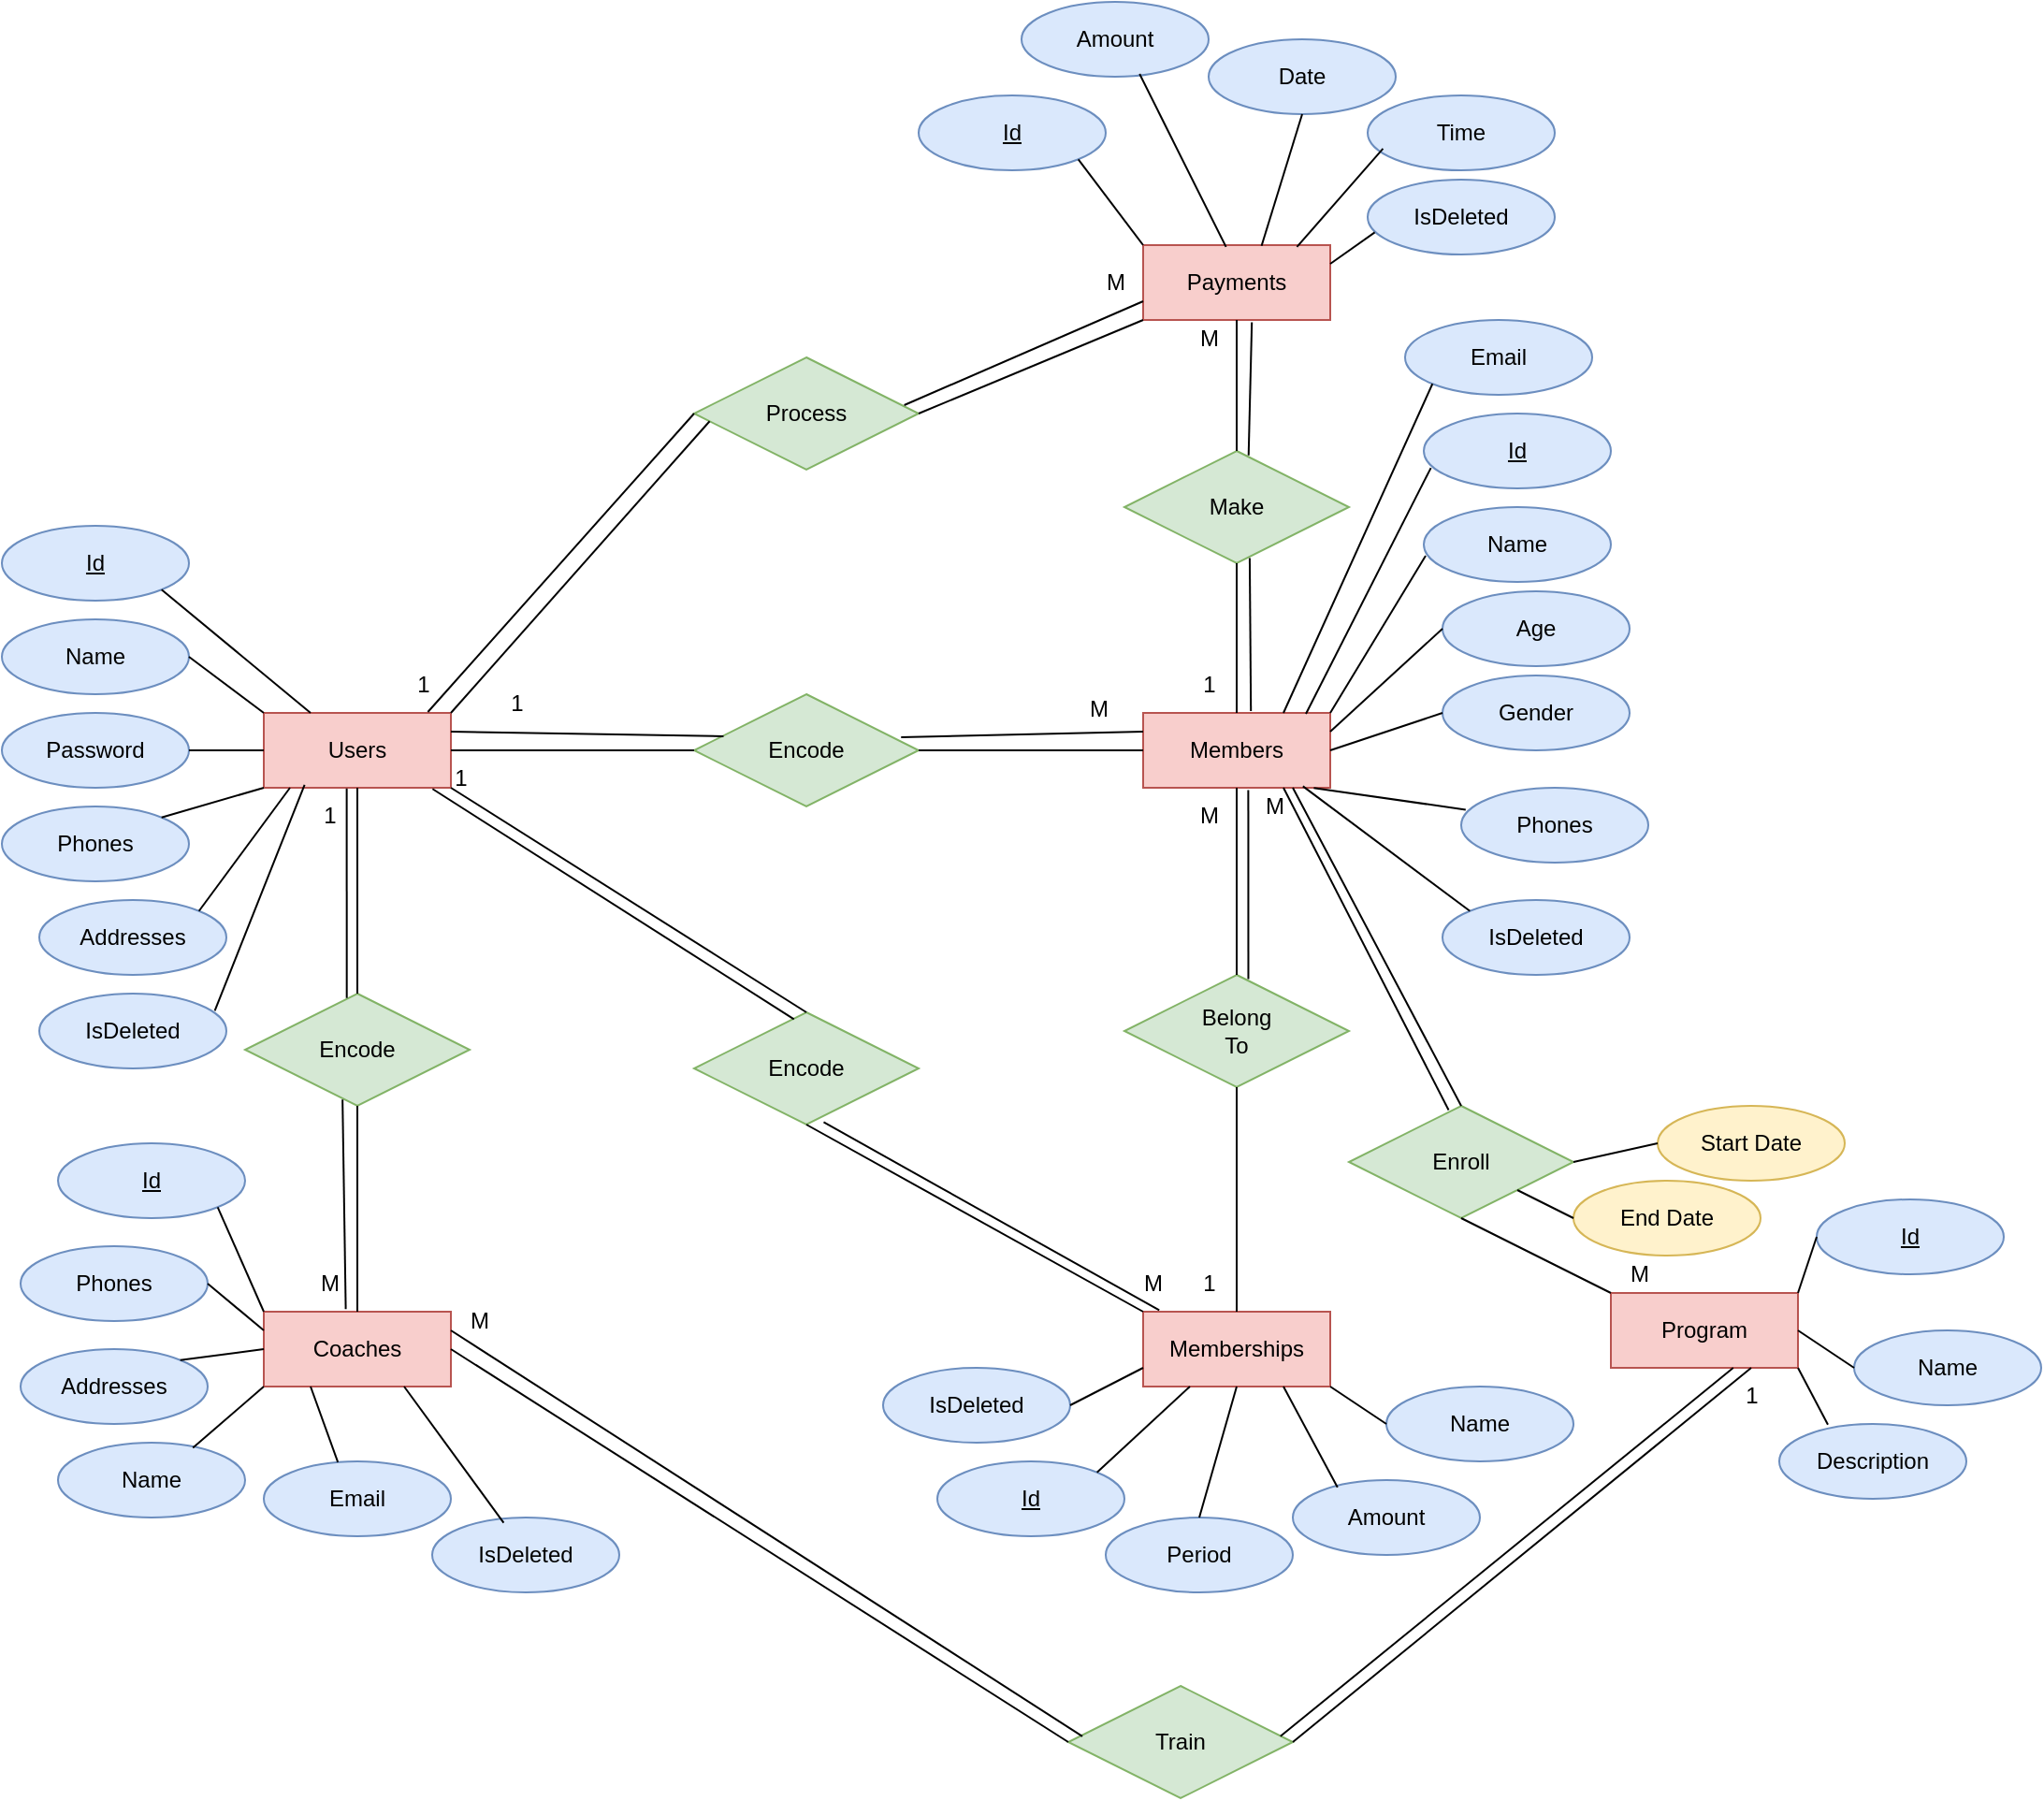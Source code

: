<mxfile version="22.1.16" type="device">
  <diagram name="Page-1" id="I428ZMt2U0EythVlZh_k">
    <mxGraphModel dx="2140" dy="1721" grid="1" gridSize="10" guides="1" tooltips="1" connect="1" arrows="1" fold="1" page="1" pageScale="1" pageWidth="850" pageHeight="1100" math="0" shadow="0">
      <root>
        <mxCell id="0" />
        <mxCell id="1" parent="0" />
        <mxCell id="ZoVuuaztXTIgdqJoZ6yN-1" value="Users" style="whiteSpace=wrap;html=1;align=center;fillColor=#f8cecc;strokeColor=#b85450;" parent="1" vertex="1">
          <mxGeometry x="120" y="160" width="100" height="40" as="geometry" />
        </mxCell>
        <mxCell id="ZoVuuaztXTIgdqJoZ6yN-2" value="Members" style="whiteSpace=wrap;html=1;align=center;fillColor=#f8cecc;strokeColor=#b85450;" parent="1" vertex="1">
          <mxGeometry x="590" y="160" width="100" height="40" as="geometry" />
        </mxCell>
        <mxCell id="ZoVuuaztXTIgdqJoZ6yN-3" value="Encode" style="shape=rhombus;perimeter=rhombusPerimeter;whiteSpace=wrap;html=1;align=center;fillColor=#d5e8d4;strokeColor=#82b366;" parent="1" vertex="1">
          <mxGeometry x="350" y="150" width="120" height="60" as="geometry" />
        </mxCell>
        <mxCell id="ZoVuuaztXTIgdqJoZ6yN-4" value="" style="endArrow=none;html=1;rounded=0;exitX=1;exitY=0.5;exitDx=0;exitDy=0;entryX=0;entryY=0.5;entryDx=0;entryDy=0;" parent="1" source="ZoVuuaztXTIgdqJoZ6yN-1" target="ZoVuuaztXTIgdqJoZ6yN-3" edge="1">
          <mxGeometry relative="1" as="geometry">
            <mxPoint x="300" y="300" as="sourcePoint" />
            <mxPoint x="460" y="300" as="targetPoint" />
          </mxGeometry>
        </mxCell>
        <mxCell id="ZoVuuaztXTIgdqJoZ6yN-5" value="" style="endArrow=none;html=1;rounded=0;exitX=1;exitY=0.5;exitDx=0;exitDy=0;" parent="1" source="ZoVuuaztXTIgdqJoZ6yN-3" target="ZoVuuaztXTIgdqJoZ6yN-2" edge="1">
          <mxGeometry relative="1" as="geometry">
            <mxPoint x="230" y="190" as="sourcePoint" />
            <mxPoint x="360" y="190" as="targetPoint" />
          </mxGeometry>
        </mxCell>
        <mxCell id="ZoVuuaztXTIgdqJoZ6yN-6" value="" style="endArrow=none;html=1;rounded=0;entryX=0.131;entryY=0.374;entryDx=0;entryDy=0;entryPerimeter=0;" parent="1" target="ZoVuuaztXTIgdqJoZ6yN-3" edge="1">
          <mxGeometry relative="1" as="geometry">
            <mxPoint x="220" y="170" as="sourcePoint" />
            <mxPoint x="360" y="170" as="targetPoint" />
          </mxGeometry>
        </mxCell>
        <mxCell id="ZoVuuaztXTIgdqJoZ6yN-7" value="" style="endArrow=none;html=1;rounded=0;exitX=0.922;exitY=0.383;exitDx=0;exitDy=0;exitPerimeter=0;entryX=0;entryY=0.25;entryDx=0;entryDy=0;" parent="1" source="ZoVuuaztXTIgdqJoZ6yN-3" target="ZoVuuaztXTIgdqJoZ6yN-2" edge="1">
          <mxGeometry relative="1" as="geometry">
            <mxPoint x="390" y="300" as="sourcePoint" />
            <mxPoint x="550" y="300" as="targetPoint" />
          </mxGeometry>
        </mxCell>
        <mxCell id="ZoVuuaztXTIgdqJoZ6yN-8" value="1" style="text;html=1;align=center;verticalAlign=middle;resizable=0;points=[];autosize=1;strokeColor=none;fillColor=none;" parent="1" vertex="1">
          <mxGeometry x="240" y="140" width="30" height="30" as="geometry" />
        </mxCell>
        <mxCell id="ZoVuuaztXTIgdqJoZ6yN-10" value="M" style="text;html=1;align=center;verticalAlign=middle;resizable=0;points=[];autosize=1;strokeColor=none;fillColor=none;" parent="1" vertex="1">
          <mxGeometry x="551" y="143" width="30" height="30" as="geometry" />
        </mxCell>
        <mxCell id="ZoVuuaztXTIgdqJoZ6yN-11" value="Coaches" style="whiteSpace=wrap;html=1;align=center;fillColor=#f8cecc;strokeColor=#b85450;" parent="1" vertex="1">
          <mxGeometry x="120" y="480" width="100" height="40" as="geometry" />
        </mxCell>
        <mxCell id="ZoVuuaztXTIgdqJoZ6yN-12" value="Encode" style="shape=rhombus;perimeter=rhombusPerimeter;whiteSpace=wrap;html=1;align=center;fillColor=#d5e8d4;strokeColor=#82b366;" parent="1" vertex="1">
          <mxGeometry x="110" y="310" width="120" height="60" as="geometry" />
        </mxCell>
        <mxCell id="ZoVuuaztXTIgdqJoZ6yN-13" value="" style="endArrow=none;html=1;rounded=0;exitX=0.5;exitY=1;exitDx=0;exitDy=0;entryX=0.5;entryY=0;entryDx=0;entryDy=0;" parent="1" source="ZoVuuaztXTIgdqJoZ6yN-1" target="ZoVuuaztXTIgdqJoZ6yN-12" edge="1">
          <mxGeometry relative="1" as="geometry">
            <mxPoint x="230" y="190" as="sourcePoint" />
            <mxPoint x="360" y="190" as="targetPoint" />
          </mxGeometry>
        </mxCell>
        <mxCell id="ZoVuuaztXTIgdqJoZ6yN-14" value="" style="endArrow=none;html=1;rounded=0;exitX=0.5;exitY=1;exitDx=0;exitDy=0;entryX=0.5;entryY=0;entryDx=0;entryDy=0;" parent="1" source="ZoVuuaztXTIgdqJoZ6yN-12" target="ZoVuuaztXTIgdqJoZ6yN-11" edge="1">
          <mxGeometry relative="1" as="geometry">
            <mxPoint x="230" y="190" as="sourcePoint" />
            <mxPoint x="360" y="190" as="targetPoint" />
          </mxGeometry>
        </mxCell>
        <mxCell id="ZoVuuaztXTIgdqJoZ6yN-15" value="" style="endArrow=none;html=1;rounded=0;exitX=0.443;exitY=1.083;exitDx=0;exitDy=0;entryX=0.453;entryY=0.089;entryDx=0;entryDy=0;exitPerimeter=0;entryPerimeter=0;" parent="1" edge="1">
          <mxGeometry relative="1" as="geometry">
            <mxPoint x="164.3" y="200.32" as="sourcePoint" />
            <mxPoint x="164.36" y="312.34" as="targetPoint" />
          </mxGeometry>
        </mxCell>
        <mxCell id="ZoVuuaztXTIgdqJoZ6yN-16" value="" style="endArrow=none;html=1;rounded=0;exitX=0.434;exitY=0.944;exitDx=0;exitDy=0;entryX=0.438;entryY=-0.034;entryDx=0;entryDy=0;exitPerimeter=0;entryPerimeter=0;" parent="1" source="ZoVuuaztXTIgdqJoZ6yN-12" target="ZoVuuaztXTIgdqJoZ6yN-11" edge="1">
          <mxGeometry relative="1" as="geometry">
            <mxPoint x="174.3" y="210.32" as="sourcePoint" />
            <mxPoint x="174.36" y="322.34" as="targetPoint" />
          </mxGeometry>
        </mxCell>
        <mxCell id="ZoVuuaztXTIgdqJoZ6yN-17" value="1" style="text;html=1;align=center;verticalAlign=middle;resizable=0;points=[];autosize=1;strokeColor=none;fillColor=none;" parent="1" vertex="1">
          <mxGeometry x="140" y="200" width="30" height="30" as="geometry" />
        </mxCell>
        <mxCell id="ZoVuuaztXTIgdqJoZ6yN-18" value="M" style="text;html=1;align=center;verticalAlign=middle;resizable=0;points=[];autosize=1;strokeColor=none;fillColor=none;" parent="1" vertex="1">
          <mxGeometry x="140" y="450" width="30" height="30" as="geometry" />
        </mxCell>
        <mxCell id="ZoVuuaztXTIgdqJoZ6yN-19" value="Memberships" style="whiteSpace=wrap;html=1;align=center;fillColor=#f8cecc;strokeColor=#b85450;" parent="1" vertex="1">
          <mxGeometry x="590" y="480" width="100" height="40" as="geometry" />
        </mxCell>
        <mxCell id="ZoVuuaztXTIgdqJoZ6yN-20" value="Encode" style="shape=rhombus;perimeter=rhombusPerimeter;whiteSpace=wrap;html=1;align=center;fillColor=#d5e8d4;strokeColor=#82b366;" parent="1" vertex="1">
          <mxGeometry x="350" y="320" width="120" height="60" as="geometry" />
        </mxCell>
        <mxCell id="ZoVuuaztXTIgdqJoZ6yN-21" value="" style="endArrow=none;html=1;rounded=0;exitX=1;exitY=1;exitDx=0;exitDy=0;entryX=0.5;entryY=0;entryDx=0;entryDy=0;" parent="1" source="ZoVuuaztXTIgdqJoZ6yN-1" target="ZoVuuaztXTIgdqJoZ6yN-20" edge="1">
          <mxGeometry relative="1" as="geometry">
            <mxPoint x="180" y="210" as="sourcePoint" />
            <mxPoint x="180" y="320" as="targetPoint" />
          </mxGeometry>
        </mxCell>
        <mxCell id="ZoVuuaztXTIgdqJoZ6yN-22" value="" style="endArrow=none;html=1;rounded=0;exitX=0;exitY=0;exitDx=0;exitDy=0;entryX=0.5;entryY=1;entryDx=0;entryDy=0;" parent="1" source="ZoVuuaztXTIgdqJoZ6yN-19" target="ZoVuuaztXTIgdqJoZ6yN-20" edge="1">
          <mxGeometry relative="1" as="geometry">
            <mxPoint x="230" y="210" as="sourcePoint" />
            <mxPoint x="420" y="330" as="targetPoint" />
          </mxGeometry>
        </mxCell>
        <mxCell id="ZoVuuaztXTIgdqJoZ6yN-23" value="" style="endArrow=none;html=1;rounded=0;exitX=0.912;exitY=1.041;exitDx=0;exitDy=0;entryX=0.453;entryY=0.078;entryDx=0;entryDy=0;exitPerimeter=0;entryPerimeter=0;" parent="1" edge="1">
          <mxGeometry relative="1" as="geometry">
            <mxPoint x="210.2" y="200.64" as="sourcePoint" />
            <mxPoint x="403.36" y="323.68" as="targetPoint" />
          </mxGeometry>
        </mxCell>
        <mxCell id="ZoVuuaztXTIgdqJoZ6yN-24" value="" style="endArrow=none;html=1;rounded=0;exitX=0.577;exitY=0.979;exitDx=0;exitDy=0;entryX=0.086;entryY=-0.021;entryDx=0;entryDy=0;exitPerimeter=0;entryPerimeter=0;" parent="1" source="ZoVuuaztXTIgdqJoZ6yN-20" target="ZoVuuaztXTIgdqJoZ6yN-19" edge="1">
          <mxGeometry relative="1" as="geometry">
            <mxPoint x="220.2" y="210.64" as="sourcePoint" />
            <mxPoint x="413.36" y="333.68" as="targetPoint" />
          </mxGeometry>
        </mxCell>
        <mxCell id="ZoVuuaztXTIgdqJoZ6yN-25" value="1" style="text;html=1;align=center;verticalAlign=middle;resizable=0;points=[];autosize=1;strokeColor=none;fillColor=none;" parent="1" vertex="1">
          <mxGeometry x="210" y="180" width="30" height="30" as="geometry" />
        </mxCell>
        <mxCell id="ZoVuuaztXTIgdqJoZ6yN-26" value="M" style="text;html=1;align=center;verticalAlign=middle;resizable=0;points=[];autosize=1;strokeColor=none;fillColor=none;" parent="1" vertex="1">
          <mxGeometry x="580" y="450" width="30" height="30" as="geometry" />
        </mxCell>
        <mxCell id="ZoVuuaztXTIgdqJoZ6yN-27" value="Payments" style="whiteSpace=wrap;html=1;align=center;fillColor=#f8cecc;strokeColor=#b85450;" parent="1" vertex="1">
          <mxGeometry x="590" y="-90" width="100" height="40" as="geometry" />
        </mxCell>
        <mxCell id="ZoVuuaztXTIgdqJoZ6yN-28" value="Process" style="shape=rhombus;perimeter=rhombusPerimeter;whiteSpace=wrap;html=1;align=center;fillColor=#d5e8d4;strokeColor=#82b366;" parent="1" vertex="1">
          <mxGeometry x="350" y="-30" width="120" height="60" as="geometry" />
        </mxCell>
        <mxCell id="ZoVuuaztXTIgdqJoZ6yN-29" value="" style="endArrow=none;html=1;rounded=0;exitX=0.069;exitY=0.569;exitDx=0;exitDy=0;entryX=1;entryY=0;entryDx=0;entryDy=0;exitPerimeter=0;" parent="1" source="ZoVuuaztXTIgdqJoZ6yN-28" target="ZoVuuaztXTIgdqJoZ6yN-1" edge="1">
          <mxGeometry relative="1" as="geometry">
            <mxPoint x="-90" y="230" as="sourcePoint" />
            <mxPoint x="70" y="230" as="targetPoint" />
          </mxGeometry>
        </mxCell>
        <mxCell id="ZoVuuaztXTIgdqJoZ6yN-30" value="" style="endArrow=none;html=1;rounded=0;exitX=0;exitY=1;exitDx=0;exitDy=0;entryX=1;entryY=0.5;entryDx=0;entryDy=0;" parent="1" source="ZoVuuaztXTIgdqJoZ6yN-27" target="ZoVuuaztXTIgdqJoZ6yN-28" edge="1">
          <mxGeometry relative="1" as="geometry">
            <mxPoint x="-30" y="190" as="sourcePoint" />
            <mxPoint x="130" y="190" as="targetPoint" />
          </mxGeometry>
        </mxCell>
        <mxCell id="ZoVuuaztXTIgdqJoZ6yN-31" value="" style="endArrow=none;html=1;rounded=0;entryX=0.936;entryY=0.425;entryDx=0;entryDy=0;entryPerimeter=0;" parent="1" target="ZoVuuaztXTIgdqJoZ6yN-28" edge="1">
          <mxGeometry relative="1" as="geometry">
            <mxPoint x="590" y="-60" as="sourcePoint" />
            <mxPoint x="-148.76" y="174.06" as="targetPoint" />
          </mxGeometry>
        </mxCell>
        <mxCell id="ZoVuuaztXTIgdqJoZ6yN-32" value="" style="endArrow=none;html=1;rounded=0;exitX=0;exitY=0.5;exitDx=0;exitDy=0;entryX=0.877;entryY=-0.013;entryDx=0;entryDy=0;entryPerimeter=0;" parent="1" source="ZoVuuaztXTIgdqJoZ6yN-28" target="ZoVuuaztXTIgdqJoZ6yN-1" edge="1">
          <mxGeometry relative="1" as="geometry">
            <mxPoint x="-290" y="180" as="sourcePoint" />
            <mxPoint x="-138.76" y="184.06" as="targetPoint" />
          </mxGeometry>
        </mxCell>
        <mxCell id="ZoVuuaztXTIgdqJoZ6yN-33" value="1" style="text;html=1;align=center;verticalAlign=middle;resizable=0;points=[];autosize=1;strokeColor=none;fillColor=none;" parent="1" vertex="1">
          <mxGeometry x="190" y="130" width="30" height="30" as="geometry" />
        </mxCell>
        <mxCell id="ZoVuuaztXTIgdqJoZ6yN-34" value="M" style="text;html=1;align=center;verticalAlign=middle;resizable=0;points=[];autosize=1;strokeColor=none;fillColor=none;" parent="1" vertex="1">
          <mxGeometry x="560" y="-85" width="30" height="30" as="geometry" />
        </mxCell>
        <mxCell id="ZoVuuaztXTIgdqJoZ6yN-43" value="Belong&lt;br&gt;To" style="shape=rhombus;perimeter=rhombusPerimeter;whiteSpace=wrap;html=1;align=center;fillColor=#d5e8d4;strokeColor=#82b366;" parent="1" vertex="1">
          <mxGeometry x="580" y="300" width="120" height="60" as="geometry" />
        </mxCell>
        <mxCell id="ZoVuuaztXTIgdqJoZ6yN-44" value="" style="endArrow=none;html=1;rounded=0;entryX=0.5;entryY=1;entryDx=0;entryDy=0;exitX=0.5;exitY=0;exitDx=0;exitDy=0;" parent="1" source="ZoVuuaztXTIgdqJoZ6yN-43" target="ZoVuuaztXTIgdqJoZ6yN-2" edge="1">
          <mxGeometry relative="1" as="geometry">
            <mxPoint x="450" y="300" as="sourcePoint" />
            <mxPoint x="610" y="300" as="targetPoint" />
          </mxGeometry>
        </mxCell>
        <mxCell id="ZoVuuaztXTIgdqJoZ6yN-45" value="" style="endArrow=none;html=1;rounded=0;entryX=0.5;entryY=1;entryDx=0;entryDy=0;exitX=0.5;exitY=0;exitDx=0;exitDy=0;" parent="1" source="ZoVuuaztXTIgdqJoZ6yN-19" target="ZoVuuaztXTIgdqJoZ6yN-43" edge="1">
          <mxGeometry relative="1" as="geometry">
            <mxPoint x="650" y="310" as="sourcePoint" />
            <mxPoint x="650" y="210" as="targetPoint" />
          </mxGeometry>
        </mxCell>
        <mxCell id="ZoVuuaztXTIgdqJoZ6yN-46" value="" style="endArrow=none;html=1;rounded=0;entryX=0.562;entryY=1.031;entryDx=0;entryDy=0;exitX=0.552;exitY=0.037;exitDx=0;exitDy=0;entryPerimeter=0;exitPerimeter=0;" parent="1" source="ZoVuuaztXTIgdqJoZ6yN-43" target="ZoVuuaztXTIgdqJoZ6yN-2" edge="1">
          <mxGeometry relative="1" as="geometry">
            <mxPoint x="650" y="310" as="sourcePoint" />
            <mxPoint x="650" y="210" as="targetPoint" />
          </mxGeometry>
        </mxCell>
        <mxCell id="ZoVuuaztXTIgdqJoZ6yN-47" value="M" style="text;html=1;align=center;verticalAlign=middle;resizable=0;points=[];autosize=1;strokeColor=none;fillColor=none;" parent="1" vertex="1">
          <mxGeometry x="610" y="200" width="30" height="30" as="geometry" />
        </mxCell>
        <mxCell id="ZoVuuaztXTIgdqJoZ6yN-48" value="1" style="text;html=1;align=center;verticalAlign=middle;resizable=0;points=[];autosize=1;strokeColor=none;fillColor=none;" parent="1" vertex="1">
          <mxGeometry x="610" y="450" width="30" height="30" as="geometry" />
        </mxCell>
        <mxCell id="ZoVuuaztXTIgdqJoZ6yN-49" value="Make" style="shape=rhombus;perimeter=rhombusPerimeter;whiteSpace=wrap;html=1;align=center;fillColor=#d5e8d4;strokeColor=#82b366;" parent="1" vertex="1">
          <mxGeometry x="580" y="20" width="120" height="60" as="geometry" />
        </mxCell>
        <mxCell id="ZoVuuaztXTIgdqJoZ6yN-50" value="" style="endArrow=none;html=1;rounded=0;entryX=0.5;entryY=1;entryDx=0;entryDy=0;exitX=0.5;exitY=0;exitDx=0;exitDy=0;" parent="1" source="ZoVuuaztXTIgdqJoZ6yN-49" target="ZoVuuaztXTIgdqJoZ6yN-27" edge="1">
          <mxGeometry relative="1" as="geometry">
            <mxPoint x="500" y="80" as="sourcePoint" />
            <mxPoint x="660" y="80" as="targetPoint" />
          </mxGeometry>
        </mxCell>
        <mxCell id="ZoVuuaztXTIgdqJoZ6yN-51" value="" style="endArrow=none;html=1;rounded=0;entryX=0.5;entryY=1;entryDx=0;entryDy=0;exitX=0.5;exitY=0;exitDx=0;exitDy=0;" parent="1" source="ZoVuuaztXTIgdqJoZ6yN-2" target="ZoVuuaztXTIgdqJoZ6yN-49" edge="1">
          <mxGeometry relative="1" as="geometry">
            <mxPoint x="650" y="30" as="sourcePoint" />
            <mxPoint x="650" y="-40" as="targetPoint" />
          </mxGeometry>
        </mxCell>
        <mxCell id="ZoVuuaztXTIgdqJoZ6yN-52" value="" style="endArrow=none;html=1;rounded=0;entryX=0.581;entryY=1.031;entryDx=0;entryDy=0;entryPerimeter=0;exitX=0.553;exitY=0.04;exitDx=0;exitDy=0;exitPerimeter=0;" parent="1" source="ZoVuuaztXTIgdqJoZ6yN-49" target="ZoVuuaztXTIgdqJoZ6yN-27" edge="1">
          <mxGeometry relative="1" as="geometry">
            <mxPoint x="648" y="20" as="sourcePoint" />
            <mxPoint x="650" y="-40" as="targetPoint" />
          </mxGeometry>
        </mxCell>
        <mxCell id="ZoVuuaztXTIgdqJoZ6yN-53" value="" style="endArrow=none;html=1;rounded=0;entryX=0.558;entryY=0.988;entryDx=0;entryDy=0;entryPerimeter=0;exitX=0.576;exitY=0.026;exitDx=0;exitDy=0;exitPerimeter=0;" parent="1" edge="1">
          <mxGeometry relative="1" as="geometry">
            <mxPoint x="647.6" y="159.04" as="sourcePoint" />
            <mxPoint x="646.96" y="77.28" as="targetPoint" />
          </mxGeometry>
        </mxCell>
        <mxCell id="ZoVuuaztXTIgdqJoZ6yN-54" value="M" style="text;html=1;align=center;verticalAlign=middle;resizable=0;points=[];autosize=1;strokeColor=none;fillColor=none;" parent="1" vertex="1">
          <mxGeometry x="610" y="-55" width="30" height="30" as="geometry" />
        </mxCell>
        <mxCell id="ZoVuuaztXTIgdqJoZ6yN-55" value="1" style="text;html=1;align=center;verticalAlign=middle;resizable=0;points=[];autosize=1;strokeColor=none;fillColor=none;" parent="1" vertex="1">
          <mxGeometry x="610" y="130" width="30" height="30" as="geometry" />
        </mxCell>
        <mxCell id="ZoVuuaztXTIgdqJoZ6yN-56" value="Enroll" style="shape=rhombus;perimeter=rhombusPerimeter;whiteSpace=wrap;html=1;align=center;fillColor=#d5e8d4;strokeColor=#82b366;" parent="1" vertex="1">
          <mxGeometry x="700" y="370" width="120" height="60" as="geometry" />
        </mxCell>
        <mxCell id="ZoVuuaztXTIgdqJoZ6yN-57" value="Program" style="whiteSpace=wrap;html=1;align=center;fillColor=#f8cecc;strokeColor=#b85450;" parent="1" vertex="1">
          <mxGeometry x="840" y="470" width="100" height="40" as="geometry" />
        </mxCell>
        <mxCell id="ZoVuuaztXTIgdqJoZ6yN-58" value="" style="endArrow=none;html=1;rounded=0;exitX=0.8;exitY=1;exitDx=0;exitDy=0;entryX=0.5;entryY=0;entryDx=0;entryDy=0;exitPerimeter=0;" parent="1" source="ZoVuuaztXTIgdqJoZ6yN-2" target="ZoVuuaztXTIgdqJoZ6yN-56" edge="1">
          <mxGeometry relative="1" as="geometry">
            <mxPoint x="480" y="190" as="sourcePoint" />
            <mxPoint x="770" y="290" as="targetPoint" />
          </mxGeometry>
        </mxCell>
        <mxCell id="ZoVuuaztXTIgdqJoZ6yN-59" value="" style="endArrow=none;html=1;rounded=0;exitX=0.5;exitY=1;exitDx=0;exitDy=0;entryX=0;entryY=0;entryDx=0;entryDy=0;" parent="1" source="ZoVuuaztXTIgdqJoZ6yN-56" target="ZoVuuaztXTIgdqJoZ6yN-57" edge="1">
          <mxGeometry relative="1" as="geometry">
            <mxPoint x="700" y="190" as="sourcePoint" />
            <mxPoint x="850" y="190" as="targetPoint" />
          </mxGeometry>
        </mxCell>
        <mxCell id="ZoVuuaztXTIgdqJoZ6yN-60" value="" style="endArrow=none;html=1;rounded=0;exitX=0.75;exitY=1;exitDx=0;exitDy=0;entryX=0.444;entryY=0.038;entryDx=0;entryDy=0;entryPerimeter=0;" parent="1" source="ZoVuuaztXTIgdqJoZ6yN-2" target="ZoVuuaztXTIgdqJoZ6yN-56" edge="1">
          <mxGeometry relative="1" as="geometry">
            <mxPoint x="700" y="190" as="sourcePoint" />
            <mxPoint x="850" y="190" as="targetPoint" />
          </mxGeometry>
        </mxCell>
        <mxCell id="ZoVuuaztXTIgdqJoZ6yN-61" value="M" style="text;html=1;align=center;verticalAlign=middle;resizable=0;points=[];autosize=1;strokeColor=none;fillColor=none;" parent="1" vertex="1">
          <mxGeometry x="840" y="445" width="30" height="30" as="geometry" />
        </mxCell>
        <mxCell id="ZoVuuaztXTIgdqJoZ6yN-62" value="M" style="text;html=1;align=center;verticalAlign=middle;resizable=0;points=[];autosize=1;strokeColor=none;fillColor=none;" parent="1" vertex="1">
          <mxGeometry x="645" y="195" width="30" height="30" as="geometry" />
        </mxCell>
        <mxCell id="ZoVuuaztXTIgdqJoZ6yN-64" value="Id" style="ellipse;whiteSpace=wrap;html=1;align=center;fontStyle=4;fillColor=#dae8fc;strokeColor=#6c8ebf;" parent="1" vertex="1">
          <mxGeometry x="-20" y="60" width="100" height="40" as="geometry" />
        </mxCell>
        <mxCell id="ZoVuuaztXTIgdqJoZ6yN-66" value="Name" style="ellipse;whiteSpace=wrap;html=1;align=center;fillColor=#dae8fc;strokeColor=#6c8ebf;" parent="1" vertex="1">
          <mxGeometry x="-20" y="110" width="100" height="40" as="geometry" />
        </mxCell>
        <mxCell id="ZoVuuaztXTIgdqJoZ6yN-67" value="Password" style="ellipse;whiteSpace=wrap;html=1;align=center;fillColor=#dae8fc;strokeColor=#6c8ebf;" parent="1" vertex="1">
          <mxGeometry x="-20" y="160" width="100" height="40" as="geometry" />
        </mxCell>
        <mxCell id="ZoVuuaztXTIgdqJoZ6yN-68" value="Phones" style="ellipse;whiteSpace=wrap;html=1;align=center;fillColor=#dae8fc;strokeColor=#6c8ebf;" parent="1" vertex="1">
          <mxGeometry x="-20" y="210" width="100" height="40" as="geometry" />
        </mxCell>
        <mxCell id="ZoVuuaztXTIgdqJoZ6yN-69" value="" style="endArrow=none;html=1;rounded=0;exitX=1;exitY=1;exitDx=0;exitDy=0;entryX=0.25;entryY=0;entryDx=0;entryDy=0;" parent="1" source="ZoVuuaztXTIgdqJoZ6yN-64" target="ZoVuuaztXTIgdqJoZ6yN-1" edge="1">
          <mxGeometry relative="1" as="geometry">
            <mxPoint x="230" y="230" as="sourcePoint" />
            <mxPoint x="390" y="230" as="targetPoint" />
          </mxGeometry>
        </mxCell>
        <mxCell id="ZoVuuaztXTIgdqJoZ6yN-70" value="" style="endArrow=none;html=1;rounded=0;exitX=1;exitY=0.5;exitDx=0;exitDy=0;entryX=0;entryY=0;entryDx=0;entryDy=0;" parent="1" source="ZoVuuaztXTIgdqJoZ6yN-66" target="ZoVuuaztXTIgdqJoZ6yN-1" edge="1">
          <mxGeometry relative="1" as="geometry">
            <mxPoint x="131" y="104" as="sourcePoint" />
            <mxPoint x="155" y="170" as="targetPoint" />
          </mxGeometry>
        </mxCell>
        <mxCell id="ZoVuuaztXTIgdqJoZ6yN-71" value="" style="endArrow=none;html=1;rounded=0;exitX=1;exitY=0.5;exitDx=0;exitDy=0;entryX=0;entryY=0.5;entryDx=0;entryDy=0;" parent="1" source="ZoVuuaztXTIgdqJoZ6yN-67" target="ZoVuuaztXTIgdqJoZ6yN-1" edge="1">
          <mxGeometry relative="1" as="geometry">
            <mxPoint x="90" y="140" as="sourcePoint" />
            <mxPoint x="130" y="170" as="targetPoint" />
          </mxGeometry>
        </mxCell>
        <mxCell id="ZoVuuaztXTIgdqJoZ6yN-72" value="" style="endArrow=none;html=1;rounded=0;exitX=1;exitY=0;exitDx=0;exitDy=0;entryX=0;entryY=1;entryDx=0;entryDy=0;" parent="1" source="ZoVuuaztXTIgdqJoZ6yN-68" target="ZoVuuaztXTIgdqJoZ6yN-1" edge="1">
          <mxGeometry relative="1" as="geometry">
            <mxPoint x="80" y="200" as="sourcePoint" />
            <mxPoint x="130" y="190" as="targetPoint" />
          </mxGeometry>
        </mxCell>
        <mxCell id="ZoVuuaztXTIgdqJoZ6yN-73" value="Id" style="ellipse;whiteSpace=wrap;html=1;align=center;fontStyle=4;fillColor=#dae8fc;strokeColor=#6c8ebf;" parent="1" vertex="1">
          <mxGeometry x="10" y="390" width="100" height="40" as="geometry" />
        </mxCell>
        <mxCell id="ZoVuuaztXTIgdqJoZ6yN-74" value="" style="endArrow=none;html=1;rounded=0;exitX=1;exitY=1;exitDx=0;exitDy=0;entryX=0;entryY=0;entryDx=0;entryDy=0;" parent="1" source="ZoVuuaztXTIgdqJoZ6yN-73" target="ZoVuuaztXTIgdqJoZ6yN-11" edge="1">
          <mxGeometry relative="1" as="geometry">
            <mxPoint x="230" y="300" as="sourcePoint" />
            <mxPoint x="390" y="300" as="targetPoint" />
          </mxGeometry>
        </mxCell>
        <mxCell id="ZoVuuaztXTIgdqJoZ6yN-75" value="Phones" style="ellipse;whiteSpace=wrap;html=1;align=center;fillColor=#dae8fc;strokeColor=#6c8ebf;" parent="1" vertex="1">
          <mxGeometry x="-10" y="445" width="100" height="40" as="geometry" />
        </mxCell>
        <mxCell id="ZoVuuaztXTIgdqJoZ6yN-76" value="" style="endArrow=none;html=1;rounded=0;exitX=1;exitY=0.5;exitDx=0;exitDy=0;entryX=0;entryY=0.25;entryDx=0;entryDy=0;" parent="1" source="ZoVuuaztXTIgdqJoZ6yN-75" target="ZoVuuaztXTIgdqJoZ6yN-11" edge="1">
          <mxGeometry relative="1" as="geometry">
            <mxPoint x="105" y="434" as="sourcePoint" />
            <mxPoint x="130" y="490" as="targetPoint" />
          </mxGeometry>
        </mxCell>
        <mxCell id="ZoVuuaztXTIgdqJoZ6yN-77" value="Addresses" style="ellipse;whiteSpace=wrap;html=1;align=center;fillColor=#dae8fc;strokeColor=#6c8ebf;" parent="1" vertex="1">
          <mxGeometry y="260" width="100" height="40" as="geometry" />
        </mxCell>
        <mxCell id="ZoVuuaztXTIgdqJoZ6yN-78" value="" style="endArrow=none;html=1;rounded=0;exitX=1;exitY=0;exitDx=0;exitDy=0;" parent="1" source="ZoVuuaztXTIgdqJoZ6yN-77" edge="1">
          <mxGeometry relative="1" as="geometry">
            <mxPoint x="75" y="226" as="sourcePoint" />
            <mxPoint x="134" y="200" as="targetPoint" />
          </mxGeometry>
        </mxCell>
        <mxCell id="ZoVuuaztXTIgdqJoZ6yN-79" value="Addresses" style="ellipse;whiteSpace=wrap;html=1;align=center;fillColor=#dae8fc;strokeColor=#6c8ebf;" parent="1" vertex="1">
          <mxGeometry x="-10" y="500" width="100" height="40" as="geometry" />
        </mxCell>
        <mxCell id="ZoVuuaztXTIgdqJoZ6yN-80" value="" style="endArrow=none;html=1;rounded=0;exitX=1;exitY=0;exitDx=0;exitDy=0;" parent="1" source="ZoVuuaztXTIgdqJoZ6yN-79" edge="1">
          <mxGeometry relative="1" as="geometry">
            <mxPoint x="100" y="475" as="sourcePoint" />
            <mxPoint x="120" y="500" as="targetPoint" />
          </mxGeometry>
        </mxCell>
        <mxCell id="ZoVuuaztXTIgdqJoZ6yN-81" value="Name" style="ellipse;whiteSpace=wrap;html=1;align=center;fillColor=#dae8fc;strokeColor=#6c8ebf;" parent="1" vertex="1">
          <mxGeometry x="10" y="550" width="100" height="40" as="geometry" />
        </mxCell>
        <mxCell id="ZoVuuaztXTIgdqJoZ6yN-82" value="" style="endArrow=none;html=1;rounded=0;exitX=0.721;exitY=0.069;exitDx=0;exitDy=0;entryX=0;entryY=1;entryDx=0;entryDy=0;exitPerimeter=0;" parent="1" source="ZoVuuaztXTIgdqJoZ6yN-81" target="ZoVuuaztXTIgdqJoZ6yN-11" edge="1">
          <mxGeometry relative="1" as="geometry">
            <mxPoint x="85" y="516" as="sourcePoint" />
            <mxPoint x="130" y="510" as="targetPoint" />
          </mxGeometry>
        </mxCell>
        <mxCell id="ZoVuuaztXTIgdqJoZ6yN-83" value="Email" style="ellipse;whiteSpace=wrap;html=1;align=center;fillColor=#dae8fc;strokeColor=#6c8ebf;" parent="1" vertex="1">
          <mxGeometry x="120" y="560" width="100" height="40" as="geometry" />
        </mxCell>
        <mxCell id="ZoVuuaztXTIgdqJoZ6yN-84" value="" style="endArrow=none;html=1;rounded=0;exitX=0.25;exitY=1;exitDx=0;exitDy=0;entryX=0.396;entryY=0.011;entryDx=0;entryDy=0;entryPerimeter=0;" parent="1" source="ZoVuuaztXTIgdqJoZ6yN-11" target="ZoVuuaztXTIgdqJoZ6yN-83" edge="1">
          <mxGeometry relative="1" as="geometry">
            <mxPoint x="230" y="450" as="sourcePoint" />
            <mxPoint x="390" y="450" as="targetPoint" />
          </mxGeometry>
        </mxCell>
        <mxCell id="ZoVuuaztXTIgdqJoZ6yN-91" value="Id" style="ellipse;whiteSpace=wrap;html=1;align=center;fontStyle=4;fillColor=#dae8fc;strokeColor=#6c8ebf;" parent="1" vertex="1">
          <mxGeometry x="470" y="-170" width="100" height="40" as="geometry" />
        </mxCell>
        <mxCell id="ZoVuuaztXTIgdqJoZ6yN-92" value="Amount" style="ellipse;whiteSpace=wrap;html=1;align=center;fillColor=#dae8fc;strokeColor=#6c8ebf;" parent="1" vertex="1">
          <mxGeometry x="525" y="-220" width="100" height="40" as="geometry" />
        </mxCell>
        <mxCell id="ZoVuuaztXTIgdqJoZ6yN-93" value="Date" style="ellipse;whiteSpace=wrap;html=1;align=center;fillColor=#dae8fc;strokeColor=#6c8ebf;" parent="1" vertex="1">
          <mxGeometry x="625" y="-200" width="100" height="40" as="geometry" />
        </mxCell>
        <mxCell id="ZoVuuaztXTIgdqJoZ6yN-94" value="Time" style="ellipse;whiteSpace=wrap;html=1;align=center;fillColor=#dae8fc;strokeColor=#6c8ebf;" parent="1" vertex="1">
          <mxGeometry x="710" y="-170" width="100" height="40" as="geometry" />
        </mxCell>
        <mxCell id="ZoVuuaztXTIgdqJoZ6yN-95" value="" style="endArrow=none;html=1;rounded=0;exitX=1;exitY=1;exitDx=0;exitDy=0;entryX=0;entryY=0;entryDx=0;entryDy=0;" parent="1" source="ZoVuuaztXTIgdqJoZ6yN-91" target="ZoVuuaztXTIgdqJoZ6yN-27" edge="1">
          <mxGeometry relative="1" as="geometry">
            <mxPoint x="640" y="10" as="sourcePoint" />
            <mxPoint x="800" y="10" as="targetPoint" />
          </mxGeometry>
        </mxCell>
        <mxCell id="ZoVuuaztXTIgdqJoZ6yN-96" value="" style="endArrow=none;html=1;rounded=0;exitX=0.631;exitY=0.963;exitDx=0;exitDy=0;entryX=0.443;entryY=0.024;entryDx=0;entryDy=0;entryPerimeter=0;exitPerimeter=0;" parent="1" source="ZoVuuaztXTIgdqJoZ6yN-92" target="ZoVuuaztXTIgdqJoZ6yN-27" edge="1">
          <mxGeometry relative="1" as="geometry">
            <mxPoint x="565" y="-126" as="sourcePoint" />
            <mxPoint x="600" y="-80" as="targetPoint" />
          </mxGeometry>
        </mxCell>
        <mxCell id="ZoVuuaztXTIgdqJoZ6yN-97" value="" style="endArrow=none;html=1;rounded=0;exitX=0.5;exitY=1;exitDx=0;exitDy=0;entryX=0.633;entryY=0.009;entryDx=0;entryDy=0;entryPerimeter=0;" parent="1" source="ZoVuuaztXTIgdqJoZ6yN-93" target="ZoVuuaztXTIgdqJoZ6yN-27" edge="1">
          <mxGeometry relative="1" as="geometry">
            <mxPoint x="585" y="-170" as="sourcePoint" />
            <mxPoint x="618" y="-81" as="targetPoint" />
          </mxGeometry>
        </mxCell>
        <mxCell id="ZoVuuaztXTIgdqJoZ6yN-98" value="" style="endArrow=none;html=1;rounded=0;exitX=0.082;exitY=0.71;exitDx=0;exitDy=0;entryX=0.822;entryY=0.024;entryDx=0;entryDy=0;entryPerimeter=0;exitPerimeter=0;" parent="1" source="ZoVuuaztXTIgdqJoZ6yN-94" target="ZoVuuaztXTIgdqJoZ6yN-27" edge="1">
          <mxGeometry relative="1" as="geometry">
            <mxPoint x="650" y="-156" as="sourcePoint" />
            <mxPoint x="638" y="-81" as="targetPoint" />
          </mxGeometry>
        </mxCell>
        <mxCell id="ZoVuuaztXTIgdqJoZ6yN-101" value="Id" style="ellipse;whiteSpace=wrap;html=1;align=center;fontStyle=4;fillColor=#dae8fc;strokeColor=#6c8ebf;" parent="1" vertex="1">
          <mxGeometry x="480" y="560" width="100" height="40" as="geometry" />
        </mxCell>
        <mxCell id="ZoVuuaztXTIgdqJoZ6yN-102" value="Period" style="ellipse;whiteSpace=wrap;html=1;align=center;fillColor=#dae8fc;strokeColor=#6c8ebf;" parent="1" vertex="1">
          <mxGeometry x="570" y="590" width="100" height="40" as="geometry" />
        </mxCell>
        <mxCell id="ZoVuuaztXTIgdqJoZ6yN-103" value="Amount" style="ellipse;whiteSpace=wrap;html=1;align=center;fillColor=#dae8fc;strokeColor=#6c8ebf;" parent="1" vertex="1">
          <mxGeometry x="670" y="570" width="100" height="40" as="geometry" />
        </mxCell>
        <mxCell id="ZoVuuaztXTIgdqJoZ6yN-104" value="Name" style="ellipse;whiteSpace=wrap;html=1;align=center;fillColor=#dae8fc;strokeColor=#6c8ebf;" parent="1" vertex="1">
          <mxGeometry x="720" y="520" width="100" height="40" as="geometry" />
        </mxCell>
        <mxCell id="ZoVuuaztXTIgdqJoZ6yN-105" value="" style="endArrow=none;html=1;rounded=0;exitX=1;exitY=0;exitDx=0;exitDy=0;entryX=0.25;entryY=1;entryDx=0;entryDy=0;" parent="1" source="ZoVuuaztXTIgdqJoZ6yN-101" target="ZoVuuaztXTIgdqJoZ6yN-19" edge="1">
          <mxGeometry relative="1" as="geometry">
            <mxPoint x="460" y="460" as="sourcePoint" />
            <mxPoint x="620" y="460" as="targetPoint" />
          </mxGeometry>
        </mxCell>
        <mxCell id="ZoVuuaztXTIgdqJoZ6yN-106" value="" style="endArrow=none;html=1;rounded=0;exitX=0.5;exitY=0;exitDx=0;exitDy=0;entryX=0.5;entryY=1;entryDx=0;entryDy=0;" parent="1" source="ZoVuuaztXTIgdqJoZ6yN-102" target="ZoVuuaztXTIgdqJoZ6yN-19" edge="1">
          <mxGeometry relative="1" as="geometry">
            <mxPoint x="540" y="570" as="sourcePoint" />
            <mxPoint x="600" y="530" as="targetPoint" />
          </mxGeometry>
        </mxCell>
        <mxCell id="ZoVuuaztXTIgdqJoZ6yN-107" value="" style="endArrow=none;html=1;rounded=0;exitX=0.239;exitY=0.098;exitDx=0;exitDy=0;entryX=0.75;entryY=1;entryDx=0;entryDy=0;exitPerimeter=0;" parent="1" source="ZoVuuaztXTIgdqJoZ6yN-103" target="ZoVuuaztXTIgdqJoZ6yN-19" edge="1">
          <mxGeometry relative="1" as="geometry">
            <mxPoint x="635" y="600" as="sourcePoint" />
            <mxPoint x="625" y="530" as="targetPoint" />
          </mxGeometry>
        </mxCell>
        <mxCell id="ZoVuuaztXTIgdqJoZ6yN-108" value="" style="endArrow=none;html=1;rounded=0;exitX=0;exitY=0.5;exitDx=0;exitDy=0;entryX=1;entryY=1;entryDx=0;entryDy=0;" parent="1" source="ZoVuuaztXTIgdqJoZ6yN-104" target="ZoVuuaztXTIgdqJoZ6yN-19" edge="1">
          <mxGeometry relative="1" as="geometry">
            <mxPoint x="724" y="604" as="sourcePoint" />
            <mxPoint x="650" y="530" as="targetPoint" />
          </mxGeometry>
        </mxCell>
        <mxCell id="ZoVuuaztXTIgdqJoZ6yN-109" value="Id" style="ellipse;whiteSpace=wrap;html=1;align=center;fontStyle=4;fillColor=#dae8fc;strokeColor=#6c8ebf;" parent="1" vertex="1">
          <mxGeometry x="740" width="100" height="40" as="geometry" />
        </mxCell>
        <mxCell id="ZoVuuaztXTIgdqJoZ6yN-110" value="Name" style="ellipse;whiteSpace=wrap;html=1;align=center;fillColor=#dae8fc;strokeColor=#6c8ebf;" parent="1" vertex="1">
          <mxGeometry x="740" y="50" width="100" height="40" as="geometry" />
        </mxCell>
        <mxCell id="ZoVuuaztXTIgdqJoZ6yN-113" value="Age" style="ellipse;whiteSpace=wrap;html=1;align=center;fillColor=#dae8fc;strokeColor=#6c8ebf;" parent="1" vertex="1">
          <mxGeometry x="750" y="95" width="100" height="40" as="geometry" />
        </mxCell>
        <mxCell id="ZoVuuaztXTIgdqJoZ6yN-114" value="Gender" style="ellipse;whiteSpace=wrap;html=1;align=center;fillColor=#dae8fc;strokeColor=#6c8ebf;" parent="1" vertex="1">
          <mxGeometry x="750" y="140" width="100" height="40" as="geometry" />
        </mxCell>
        <mxCell id="ZoVuuaztXTIgdqJoZ6yN-115" value="Email" style="ellipse;whiteSpace=wrap;html=1;align=center;fillColor=#dae8fc;strokeColor=#6c8ebf;" parent="1" vertex="1">
          <mxGeometry x="730" y="-50" width="100" height="40" as="geometry" />
        </mxCell>
        <mxCell id="ZoVuuaztXTIgdqJoZ6yN-116" value="Phones" style="ellipse;whiteSpace=wrap;html=1;align=center;fillColor=#dae8fc;strokeColor=#6c8ebf;" parent="1" vertex="1">
          <mxGeometry x="760" y="200" width="100" height="40" as="geometry" />
        </mxCell>
        <mxCell id="ZoVuuaztXTIgdqJoZ6yN-117" value="" style="endArrow=none;html=1;rounded=0;entryX=0;entryY=1;entryDx=0;entryDy=0;exitX=0.75;exitY=0;exitDx=0;exitDy=0;" parent="1" source="ZoVuuaztXTIgdqJoZ6yN-2" target="ZoVuuaztXTIgdqJoZ6yN-115" edge="1">
          <mxGeometry relative="1" as="geometry">
            <mxPoint x="540" y="200" as="sourcePoint" />
            <mxPoint x="700" y="200" as="targetPoint" />
          </mxGeometry>
        </mxCell>
        <mxCell id="ZoVuuaztXTIgdqJoZ6yN-118" value="" style="endArrow=none;html=1;rounded=0;entryX=0.038;entryY=0.726;entryDx=0;entryDy=0;entryPerimeter=0;exitX=0.87;exitY=0.013;exitDx=0;exitDy=0;exitPerimeter=0;" parent="1" source="ZoVuuaztXTIgdqJoZ6yN-2" target="ZoVuuaztXTIgdqJoZ6yN-109" edge="1">
          <mxGeometry relative="1" as="geometry">
            <mxPoint x="700" y="150" as="sourcePoint" />
            <mxPoint x="755" y="-6" as="targetPoint" />
          </mxGeometry>
        </mxCell>
        <mxCell id="ZoVuuaztXTIgdqJoZ6yN-119" value="" style="endArrow=none;html=1;rounded=0;exitX=1;exitY=0;exitDx=0;exitDy=0;" parent="1" source="ZoVuuaztXTIgdqJoZ6yN-2" edge="1">
          <mxGeometry relative="1" as="geometry">
            <mxPoint x="710" y="171" as="sourcePoint" />
            <mxPoint x="741" y="76" as="targetPoint" />
          </mxGeometry>
        </mxCell>
        <mxCell id="ZoVuuaztXTIgdqJoZ6yN-120" value="" style="endArrow=none;html=1;rounded=0;exitX=1;exitY=0.25;exitDx=0;exitDy=0;entryX=0;entryY=0.5;entryDx=0;entryDy=0;" parent="1" source="ZoVuuaztXTIgdqJoZ6yN-2" target="ZoVuuaztXTIgdqJoZ6yN-113" edge="1">
          <mxGeometry relative="1" as="geometry">
            <mxPoint x="700" y="170" as="sourcePoint" />
            <mxPoint x="751" y="86" as="targetPoint" />
          </mxGeometry>
        </mxCell>
        <mxCell id="ZoVuuaztXTIgdqJoZ6yN-121" value="" style="endArrow=none;html=1;rounded=0;exitX=1;exitY=0.5;exitDx=0;exitDy=0;entryX=0;entryY=0.5;entryDx=0;entryDy=0;" parent="1" source="ZoVuuaztXTIgdqJoZ6yN-2" target="ZoVuuaztXTIgdqJoZ6yN-114" edge="1">
          <mxGeometry relative="1" as="geometry">
            <mxPoint x="700" y="180" as="sourcePoint" />
            <mxPoint x="760" y="125" as="targetPoint" />
          </mxGeometry>
        </mxCell>
        <mxCell id="ZoVuuaztXTIgdqJoZ6yN-124" value="" style="endArrow=none;html=1;rounded=0;exitX=0.912;exitY=1.004;exitDx=0;exitDy=0;entryX=0.024;entryY=0.293;entryDx=0;entryDy=0;entryPerimeter=0;exitPerimeter=0;" parent="1" source="ZoVuuaztXTIgdqJoZ6yN-2" target="ZoVuuaztXTIgdqJoZ6yN-116" edge="1">
          <mxGeometry relative="1" as="geometry">
            <mxPoint x="700" y="210" as="sourcePoint" />
            <mxPoint x="803" y="256" as="targetPoint" />
          </mxGeometry>
        </mxCell>
        <mxCell id="ZoVuuaztXTIgdqJoZ6yN-125" value="Id" style="ellipse;whiteSpace=wrap;html=1;align=center;fontStyle=4;fillColor=#dae8fc;strokeColor=#6c8ebf;" parent="1" vertex="1">
          <mxGeometry x="950" y="420" width="100" height="40" as="geometry" />
        </mxCell>
        <mxCell id="ZoVuuaztXTIgdqJoZ6yN-126" value="Name" style="ellipse;whiteSpace=wrap;html=1;align=center;fillColor=#dae8fc;strokeColor=#6c8ebf;" parent="1" vertex="1">
          <mxGeometry x="970" y="490" width="100" height="40" as="geometry" />
        </mxCell>
        <mxCell id="ZoVuuaztXTIgdqJoZ6yN-127" value="" style="endArrow=none;html=1;rounded=0;entryX=0;entryY=0.5;entryDx=0;entryDy=0;exitX=1;exitY=0;exitDx=0;exitDy=0;" parent="1" source="ZoVuuaztXTIgdqJoZ6yN-57" target="ZoVuuaztXTIgdqJoZ6yN-125" edge="1">
          <mxGeometry relative="1" as="geometry">
            <mxPoint x="540" y="460" as="sourcePoint" />
            <mxPoint x="700" y="460" as="targetPoint" />
          </mxGeometry>
        </mxCell>
        <mxCell id="ZoVuuaztXTIgdqJoZ6yN-128" value="" style="endArrow=none;html=1;rounded=0;entryX=0;entryY=0.5;entryDx=0;entryDy=0;exitX=1;exitY=0.5;exitDx=0;exitDy=0;" parent="1" source="ZoVuuaztXTIgdqJoZ6yN-57" target="ZoVuuaztXTIgdqJoZ6yN-126" edge="1">
          <mxGeometry relative="1" as="geometry">
            <mxPoint x="950" y="480" as="sourcePoint" />
            <mxPoint x="960" y="450" as="targetPoint" />
          </mxGeometry>
        </mxCell>
        <mxCell id="ZoVuuaztXTIgdqJoZ6yN-130" value="Train" style="shape=rhombus;perimeter=rhombusPerimeter;whiteSpace=wrap;html=1;align=center;fillColor=#d5e8d4;strokeColor=#82b366;" parent="1" vertex="1">
          <mxGeometry x="550" y="680" width="120" height="60" as="geometry" />
        </mxCell>
        <mxCell id="ZoVuuaztXTIgdqJoZ6yN-131" value="" style="endArrow=none;html=1;rounded=0;exitX=1;exitY=0.5;exitDx=0;exitDy=0;entryX=0;entryY=0.5;entryDx=0;entryDy=0;" parent="1" source="ZoVuuaztXTIgdqJoZ6yN-11" target="ZoVuuaztXTIgdqJoZ6yN-130" edge="1">
          <mxGeometry relative="1" as="geometry">
            <mxPoint x="540" y="550" as="sourcePoint" />
            <mxPoint x="700" y="550" as="targetPoint" />
          </mxGeometry>
        </mxCell>
        <mxCell id="ZoVuuaztXTIgdqJoZ6yN-132" value="" style="endArrow=none;html=1;rounded=0;exitX=0.75;exitY=1;exitDx=0;exitDy=0;entryX=1;entryY=0.5;entryDx=0;entryDy=0;" parent="1" source="ZoVuuaztXTIgdqJoZ6yN-57" target="ZoVuuaztXTIgdqJoZ6yN-130" edge="1">
          <mxGeometry relative="1" as="geometry">
            <mxPoint x="230" y="510" as="sourcePoint" />
            <mxPoint x="570" y="710" as="targetPoint" />
          </mxGeometry>
        </mxCell>
        <mxCell id="ZoVuuaztXTIgdqJoZ6yN-133" value="" style="endArrow=none;html=1;rounded=0;exitX=0.624;exitY=0.976;exitDx=0;exitDy=0;entryX=0.92;entryY=0.432;entryDx=0;entryDy=0;entryPerimeter=0;exitPerimeter=0;" parent="1" edge="1">
          <mxGeometry relative="1" as="geometry">
            <mxPoint x="905.4" y="510.04" as="sourcePoint" />
            <mxPoint x="663.4" y="706.92" as="targetPoint" />
          </mxGeometry>
        </mxCell>
        <mxCell id="ZoVuuaztXTIgdqJoZ6yN-134" value="" style="endArrow=none;html=1;rounded=0;exitX=1;exitY=0.25;exitDx=0;exitDy=0;entryX=0.096;entryY=0.432;entryDx=0;entryDy=0;entryPerimeter=0;" parent="1" source="ZoVuuaztXTIgdqJoZ6yN-11" edge="1">
          <mxGeometry relative="1" as="geometry">
            <mxPoint x="216" y="491" as="sourcePoint" />
            <mxPoint x="557.52" y="706.92" as="targetPoint" />
          </mxGeometry>
        </mxCell>
        <mxCell id="ZoVuuaztXTIgdqJoZ6yN-135" value="M" style="text;html=1;align=center;verticalAlign=middle;resizable=0;points=[];autosize=1;strokeColor=none;fillColor=none;" parent="1" vertex="1">
          <mxGeometry x="220" y="470" width="30" height="30" as="geometry" />
        </mxCell>
        <mxCell id="ZoVuuaztXTIgdqJoZ6yN-136" value="1" style="text;html=1;align=center;verticalAlign=middle;resizable=0;points=[];autosize=1;strokeColor=none;fillColor=none;" parent="1" vertex="1">
          <mxGeometry x="900" y="510" width="30" height="30" as="geometry" />
        </mxCell>
        <mxCell id="R63TW3gF70L7MX_yOt59-1" value="Start Date" style="ellipse;whiteSpace=wrap;html=1;align=center;fillColor=#fff2cc;strokeColor=#d6b656;" parent="1" vertex="1">
          <mxGeometry x="865" y="370" width="100" height="40" as="geometry" />
        </mxCell>
        <mxCell id="R63TW3gF70L7MX_yOt59-2" value="" style="endArrow=none;html=1;rounded=0;entryX=0;entryY=0.5;entryDx=0;entryDy=0;exitX=1;exitY=0.5;exitDx=0;exitDy=0;" parent="1" source="ZoVuuaztXTIgdqJoZ6yN-56" target="R63TW3gF70L7MX_yOt59-1" edge="1">
          <mxGeometry width="50" height="50" relative="1" as="geometry">
            <mxPoint x="590" y="390" as="sourcePoint" />
            <mxPoint x="640" y="340" as="targetPoint" />
          </mxGeometry>
        </mxCell>
        <mxCell id="Hijp1C7FUEl1i4SMCYom-1" value="IsDeleted" style="ellipse;whiteSpace=wrap;html=1;align=center;fillColor=#dae8fc;strokeColor=#6c8ebf;" parent="1" vertex="1">
          <mxGeometry y="310" width="100" height="40" as="geometry" />
        </mxCell>
        <mxCell id="Hijp1C7FUEl1i4SMCYom-2" value="" style="endArrow=none;html=1;rounded=0;exitX=0.938;exitY=0.23;exitDx=0;exitDy=0;exitPerimeter=0;entryX=0.06;entryY=-0.053;entryDx=0;entryDy=0;entryPerimeter=0;" parent="1" source="Hijp1C7FUEl1i4SMCYom-1" target="ZoVuuaztXTIgdqJoZ6yN-17" edge="1">
          <mxGeometry relative="1" as="geometry">
            <mxPoint x="95" y="276" as="sourcePoint" />
            <mxPoint x="144" y="210" as="targetPoint" />
          </mxGeometry>
        </mxCell>
        <mxCell id="Hijp1C7FUEl1i4SMCYom-5" value="IsDeleted" style="ellipse;whiteSpace=wrap;html=1;align=center;fillColor=#dae8fc;strokeColor=#6c8ebf;" parent="1" vertex="1">
          <mxGeometry x="710" y="-125" width="100" height="40" as="geometry" />
        </mxCell>
        <mxCell id="Hijp1C7FUEl1i4SMCYom-6" value="" style="endArrow=none;html=1;rounded=0;exitX=0.038;exitY=0.705;exitDx=0;exitDy=0;entryX=1;entryY=0.25;entryDx=0;entryDy=0;exitPerimeter=0;" parent="1" source="Hijp1C7FUEl1i4SMCYom-5" target="ZoVuuaztXTIgdqJoZ6yN-27" edge="1">
          <mxGeometry relative="1" as="geometry">
            <mxPoint x="728" y="-132" as="sourcePoint" />
            <mxPoint x="682" y="-79" as="targetPoint" />
          </mxGeometry>
        </mxCell>
        <mxCell id="Hijp1C7FUEl1i4SMCYom-7" value="IsDeleted" style="ellipse;whiteSpace=wrap;html=1;align=center;fillColor=#dae8fc;strokeColor=#6c8ebf;" parent="1" vertex="1">
          <mxGeometry x="750" y="260" width="100" height="40" as="geometry" />
        </mxCell>
        <mxCell id="Hijp1C7FUEl1i4SMCYom-8" value="" style="endArrow=none;html=1;rounded=0;exitX=1.013;exitY=0.14;exitDx=0;exitDy=0;entryX=0;entryY=0;entryDx=0;entryDy=0;exitPerimeter=0;" parent="1" source="ZoVuuaztXTIgdqJoZ6yN-62" target="Hijp1C7FUEl1i4SMCYom-7" edge="1">
          <mxGeometry relative="1" as="geometry">
            <mxPoint x="691" y="210" as="sourcePoint" />
            <mxPoint x="807" y="305" as="targetPoint" />
          </mxGeometry>
        </mxCell>
        <mxCell id="Hijp1C7FUEl1i4SMCYom-9" value="IsDeleted" style="ellipse;whiteSpace=wrap;html=1;align=center;fillColor=#dae8fc;strokeColor=#6c8ebf;" parent="1" vertex="1">
          <mxGeometry x="210" y="590" width="100" height="40" as="geometry" />
        </mxCell>
        <mxCell id="Hijp1C7FUEl1i4SMCYom-10" value="" style="endArrow=none;html=1;rounded=0;exitX=0.75;exitY=1;exitDx=0;exitDy=0;entryX=0.382;entryY=0.07;entryDx=0;entryDy=0;entryPerimeter=0;" parent="1" source="ZoVuuaztXTIgdqJoZ6yN-11" target="Hijp1C7FUEl1i4SMCYom-9" edge="1">
          <mxGeometry relative="1" as="geometry">
            <mxPoint x="155" y="530" as="sourcePoint" />
            <mxPoint x="170" y="570" as="targetPoint" />
          </mxGeometry>
        </mxCell>
        <mxCell id="US2cVaJNOSq0x_Emo_KT-1" value="End Date" style="ellipse;whiteSpace=wrap;html=1;align=center;fillColor=#fff2cc;strokeColor=#d6b656;" parent="1" vertex="1">
          <mxGeometry x="820" y="410" width="100" height="40" as="geometry" />
        </mxCell>
        <mxCell id="US2cVaJNOSq0x_Emo_KT-2" value="" style="endArrow=none;html=1;rounded=0;exitX=1;exitY=1;exitDx=0;exitDy=0;entryX=0;entryY=0.5;entryDx=0;entryDy=0;" parent="1" source="ZoVuuaztXTIgdqJoZ6yN-56" target="US2cVaJNOSq0x_Emo_KT-1" edge="1">
          <mxGeometry relative="1" as="geometry">
            <mxPoint x="770" y="440" as="sourcePoint" />
            <mxPoint x="850" y="480" as="targetPoint" />
          </mxGeometry>
        </mxCell>
        <mxCell id="e-rWuLLXfOyXhhiVN8RU-1" value="IsDeleted" style="ellipse;whiteSpace=wrap;html=1;align=center;fillColor=#dae8fc;strokeColor=#6c8ebf;" vertex="1" parent="1">
          <mxGeometry x="451" y="510" width="100" height="40" as="geometry" />
        </mxCell>
        <mxCell id="e-rWuLLXfOyXhhiVN8RU-2" value="" style="endArrow=none;html=1;rounded=0;exitX=1;exitY=0.5;exitDx=0;exitDy=0;entryX=0;entryY=0.75;entryDx=0;entryDy=0;" edge="1" parent="1" source="e-rWuLLXfOyXhhiVN8RU-1" target="ZoVuuaztXTIgdqJoZ6yN-19">
          <mxGeometry relative="1" as="geometry">
            <mxPoint x="575" y="576" as="sourcePoint" />
            <mxPoint x="625" y="530" as="targetPoint" />
          </mxGeometry>
        </mxCell>
        <mxCell id="e-rWuLLXfOyXhhiVN8RU-3" value="Description" style="ellipse;whiteSpace=wrap;html=1;align=center;fillColor=#dae8fc;strokeColor=#6c8ebf;" vertex="1" parent="1">
          <mxGeometry x="930" y="540" width="100" height="40" as="geometry" />
        </mxCell>
        <mxCell id="e-rWuLLXfOyXhhiVN8RU-4" value="" style="endArrow=none;html=1;rounded=0;entryX=0.26;entryY=0.01;entryDx=0;entryDy=0;exitX=1;exitY=1;exitDx=0;exitDy=0;entryPerimeter=0;" edge="1" parent="1" source="ZoVuuaztXTIgdqJoZ6yN-57" target="e-rWuLLXfOyXhhiVN8RU-3">
          <mxGeometry relative="1" as="geometry">
            <mxPoint x="950" y="500" as="sourcePoint" />
            <mxPoint x="980" y="520" as="targetPoint" />
          </mxGeometry>
        </mxCell>
      </root>
    </mxGraphModel>
  </diagram>
</mxfile>
